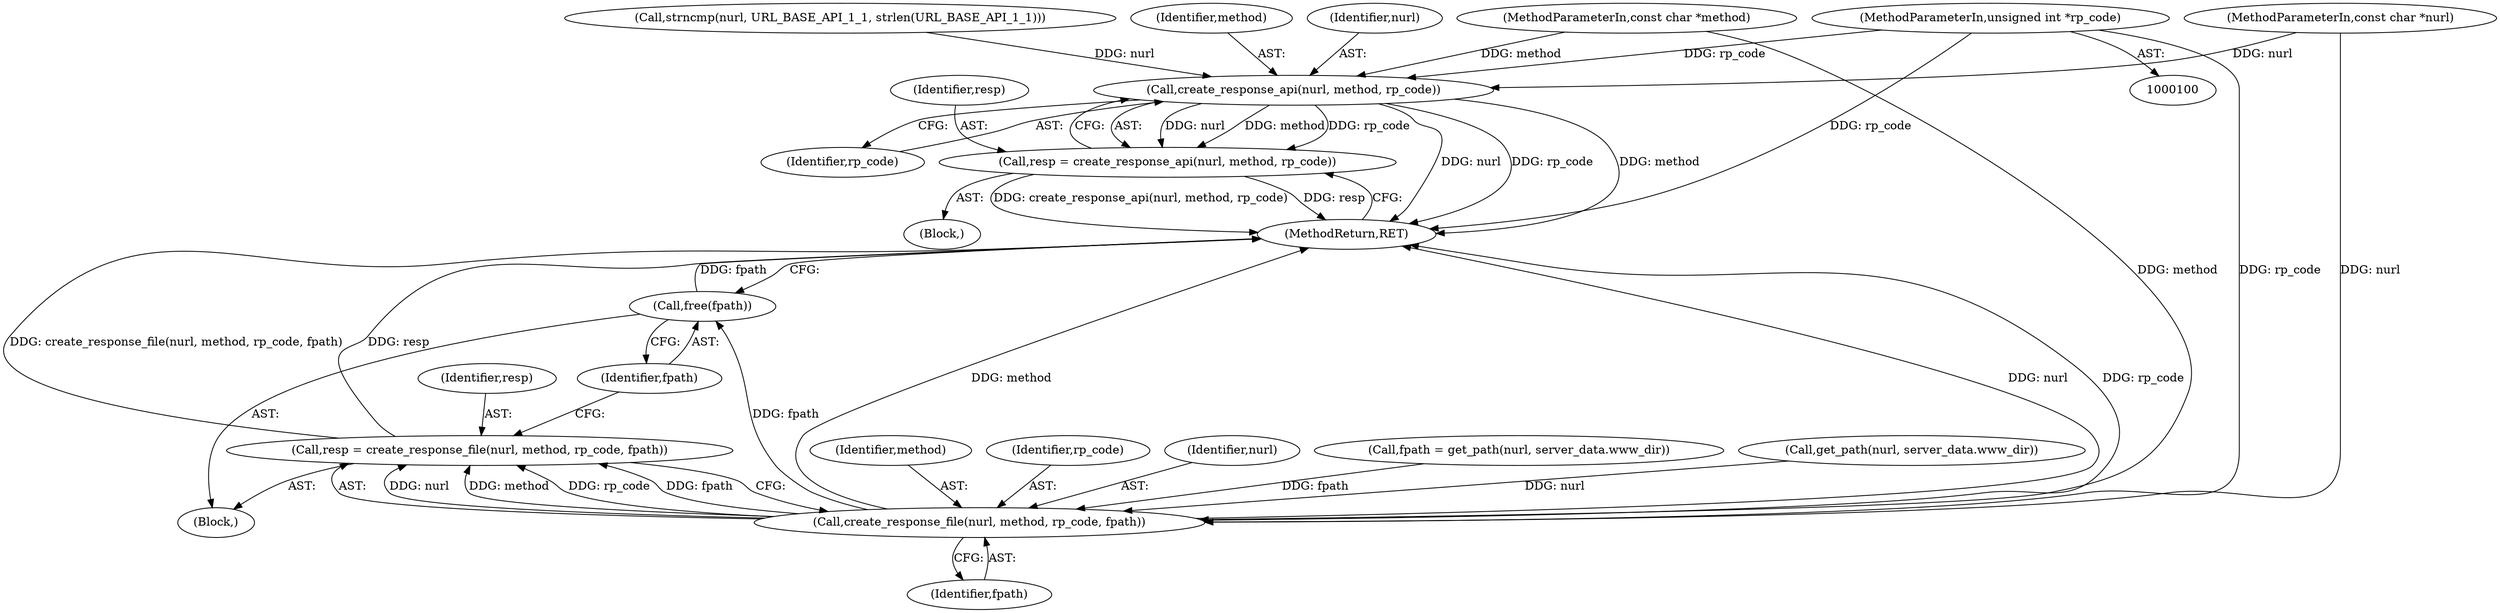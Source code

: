 digraph "1_wpitchoune_8b10426dcc0246c1712a99460dd470dcb1cc4d9c@pointer" {
"1000103" [label="(MethodParameterIn,unsigned int *rp_code)"];
"1000121" [label="(Call,create_response_api(nurl, method, rp_code))"];
"1000119" [label="(Call,resp = create_response_api(nurl, method, rp_code))"];
"1000136" [label="(Call,create_response_file(nurl, method, rp_code, fpath))"];
"1000134" [label="(Call,resp = create_response_file(nurl, method, rp_code, fpath))"];
"1000141" [label="(Call,free(fpath))"];
"1000135" [label="(Identifier,resp)"];
"1000142" [label="(Identifier,fpath)"];
"1000101" [label="(MethodParameterIn,const char *nurl)"];
"1000138" [label="(Identifier,method)"];
"1000119" [label="(Call,resp = create_response_api(nurl, method, rp_code))"];
"1000122" [label="(Identifier,nurl)"];
"1000113" [label="(Call,strncmp(nurl, URL_BASE_API_1_1, strlen(URL_BASE_API_1_1)))"];
"1000120" [label="(Identifier,resp)"];
"1000139" [label="(Identifier,rp_code)"];
"1000140" [label="(Identifier,fpath)"];
"1000143" [label="(MethodReturn,RET)"];
"1000137" [label="(Identifier,nurl)"];
"1000127" [label="(Call,fpath = get_path(nurl, server_data.www_dir))"];
"1000118" [label="(Block,)"];
"1000141" [label="(Call,free(fpath))"];
"1000121" [label="(Call,create_response_api(nurl, method, rp_code))"];
"1000123" [label="(Identifier,method)"];
"1000103" [label="(MethodParameterIn,unsigned int *rp_code)"];
"1000136" [label="(Call,create_response_file(nurl, method, rp_code, fpath))"];
"1000124" [label="(Identifier,rp_code)"];
"1000129" [label="(Call,get_path(nurl, server_data.www_dir))"];
"1000126" [label="(Block,)"];
"1000134" [label="(Call,resp = create_response_file(nurl, method, rp_code, fpath))"];
"1000102" [label="(MethodParameterIn,const char *method)"];
"1000103" -> "1000100"  [label="AST: "];
"1000103" -> "1000143"  [label="DDG: rp_code"];
"1000103" -> "1000121"  [label="DDG: rp_code"];
"1000103" -> "1000136"  [label="DDG: rp_code"];
"1000121" -> "1000119"  [label="AST: "];
"1000121" -> "1000124"  [label="CFG: "];
"1000122" -> "1000121"  [label="AST: "];
"1000123" -> "1000121"  [label="AST: "];
"1000124" -> "1000121"  [label="AST: "];
"1000119" -> "1000121"  [label="CFG: "];
"1000121" -> "1000143"  [label="DDG: method"];
"1000121" -> "1000143"  [label="DDG: nurl"];
"1000121" -> "1000143"  [label="DDG: rp_code"];
"1000121" -> "1000119"  [label="DDG: nurl"];
"1000121" -> "1000119"  [label="DDG: method"];
"1000121" -> "1000119"  [label="DDG: rp_code"];
"1000113" -> "1000121"  [label="DDG: nurl"];
"1000101" -> "1000121"  [label="DDG: nurl"];
"1000102" -> "1000121"  [label="DDG: method"];
"1000119" -> "1000118"  [label="AST: "];
"1000120" -> "1000119"  [label="AST: "];
"1000143" -> "1000119"  [label="CFG: "];
"1000119" -> "1000143"  [label="DDG: create_response_api(nurl, method, rp_code)"];
"1000119" -> "1000143"  [label="DDG: resp"];
"1000136" -> "1000134"  [label="AST: "];
"1000136" -> "1000140"  [label="CFG: "];
"1000137" -> "1000136"  [label="AST: "];
"1000138" -> "1000136"  [label="AST: "];
"1000139" -> "1000136"  [label="AST: "];
"1000140" -> "1000136"  [label="AST: "];
"1000134" -> "1000136"  [label="CFG: "];
"1000136" -> "1000143"  [label="DDG: method"];
"1000136" -> "1000143"  [label="DDG: nurl"];
"1000136" -> "1000143"  [label="DDG: rp_code"];
"1000136" -> "1000134"  [label="DDG: nurl"];
"1000136" -> "1000134"  [label="DDG: method"];
"1000136" -> "1000134"  [label="DDG: rp_code"];
"1000136" -> "1000134"  [label="DDG: fpath"];
"1000129" -> "1000136"  [label="DDG: nurl"];
"1000101" -> "1000136"  [label="DDG: nurl"];
"1000102" -> "1000136"  [label="DDG: method"];
"1000127" -> "1000136"  [label="DDG: fpath"];
"1000136" -> "1000141"  [label="DDG: fpath"];
"1000134" -> "1000126"  [label="AST: "];
"1000135" -> "1000134"  [label="AST: "];
"1000142" -> "1000134"  [label="CFG: "];
"1000134" -> "1000143"  [label="DDG: resp"];
"1000134" -> "1000143"  [label="DDG: create_response_file(nurl, method, rp_code, fpath)"];
"1000141" -> "1000126"  [label="AST: "];
"1000141" -> "1000142"  [label="CFG: "];
"1000142" -> "1000141"  [label="AST: "];
"1000143" -> "1000141"  [label="CFG: "];
"1000141" -> "1000143"  [label="DDG: fpath"];
}
